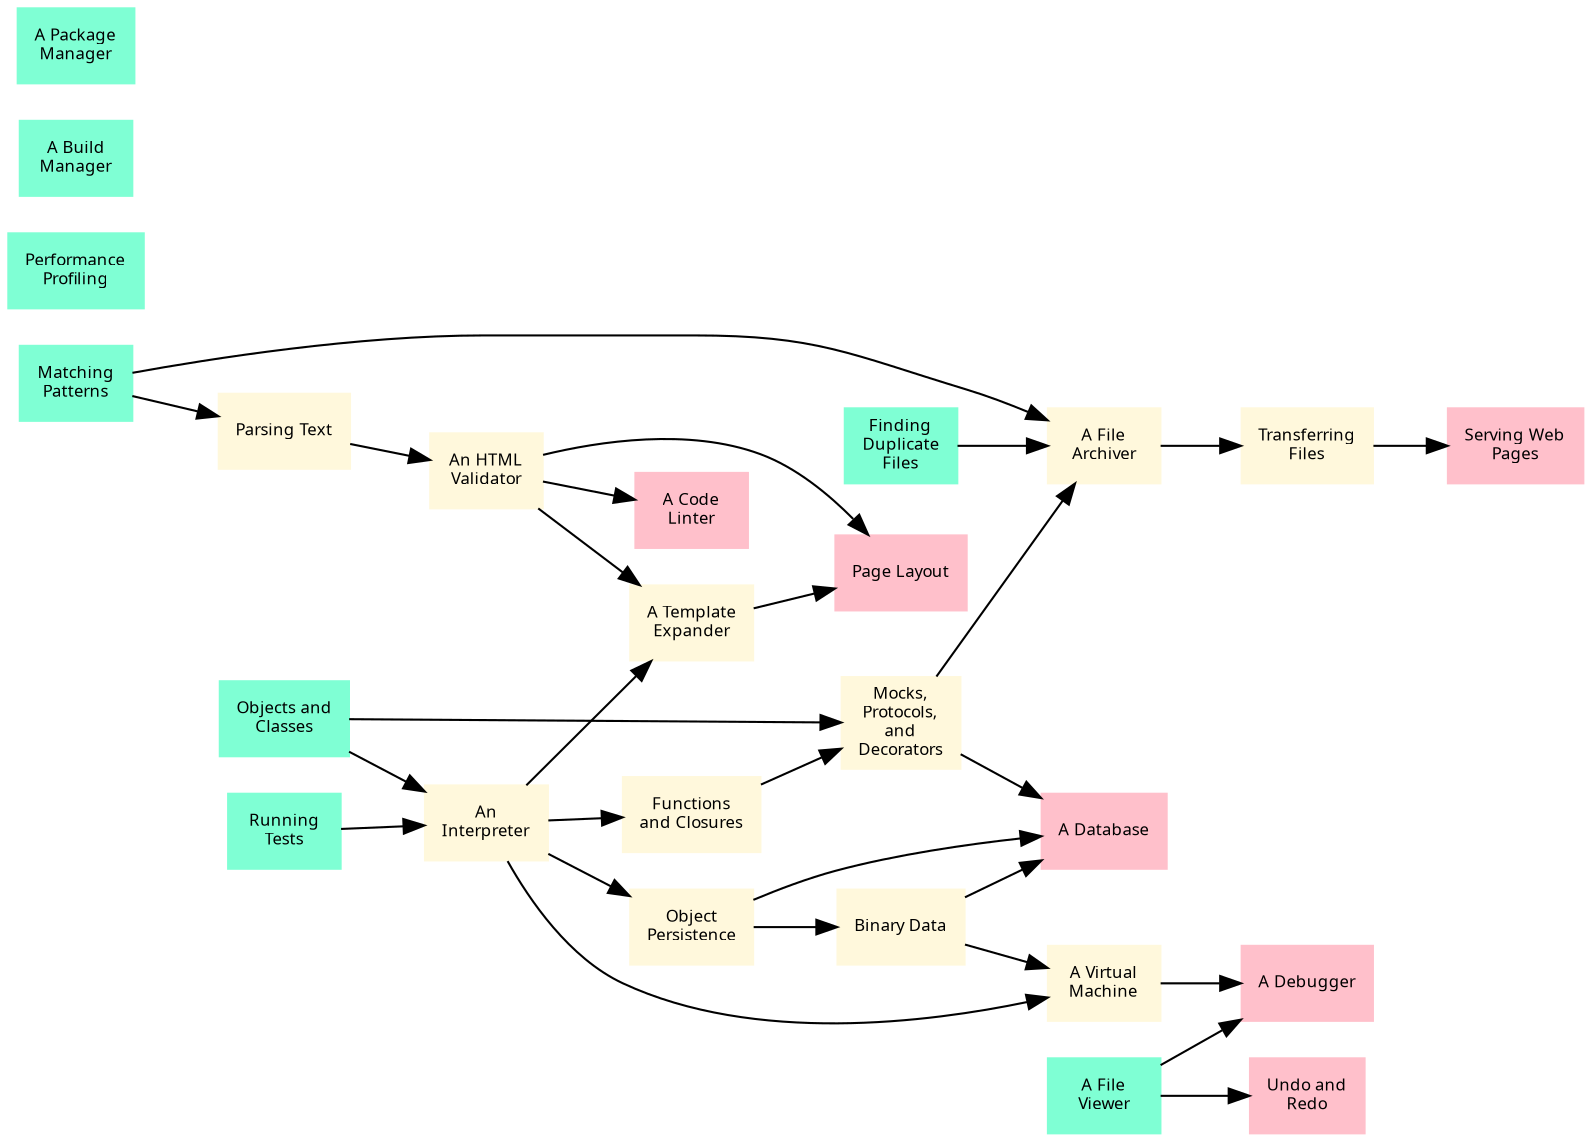 digraph {
	graph [rankdir=LR]
	node [fontname=Verdana fontsize=8 shape=box style=filled]
	oop [label=<Objects and<br/>Classes> color=aquamarine]
	dup [label=<Finding<br/>Duplicate<br/>Files> color=aquamarine]
	glob [label=<Matching<br/>Patterns> color=aquamarine]
	parse [label=<Parsing Text> color=cornsilk]
	test [label=<Running<br/>Tests> color=aquamarine]
	interp [label=<An<br/>Interpreter> color=cornsilk]
	func [label=<Functions<br/>and Closures> color=cornsilk]
	mock [label=<Mocks,<br/>Protocols,<br/>and<br/>Decorators> color=cornsilk]
	archive [label=<A File<br/>Archiver> color=cornsilk]
	check [label=<An HTML<br/>Validator> color=cornsilk]
	template [label=<A Template<br/>Expander> color=cornsilk]
	lint [label=<A Code<br/>Linter> color=pink]
	layout [label=<Page Layout> color=pink]
	perf [label=<Performance<br/>Profiling> color=aquamarine]
	persist [label=<Object<br/>Persistence> color=cornsilk]
	binary [label=<Binary Data> color=cornsilk]
	db [label=<A Database> color=pink]
	build [label=<A Build<br/>Manager> color=aquamarine]
	pack [label=<A Package<br/>Manager> color=aquamarine]
	ftp [label=<Transferring<br/>Files> color=cornsilk]
	http [label=<Serving Web<br/>Pages> color=pink]
	viewer [label=<A File<br/>Viewer> color=aquamarine]
	undo [label=<Undo and<br/>Redo> color=pink]
	vm [label=<A Virtual<br/>Machine> color=cornsilk]
	debugger [label=<A Debugger> color=pink]
	glob -> parse
	oop -> interp
	test -> interp
	interp -> func
	func -> mock
	oop -> mock
	dup -> archive
	mock -> archive
	glob -> archive
	parse -> check
	interp -> template
	check -> template
	check -> lint
	check -> layout
	template -> layout
	interp -> persist
	persist -> binary
	binary -> db
	persist -> db
	mock -> db
	archive -> ftp
	ftp -> http
	viewer -> undo
	interp -> vm
	binary -> vm
	vm -> debugger
	viewer -> debugger
}
